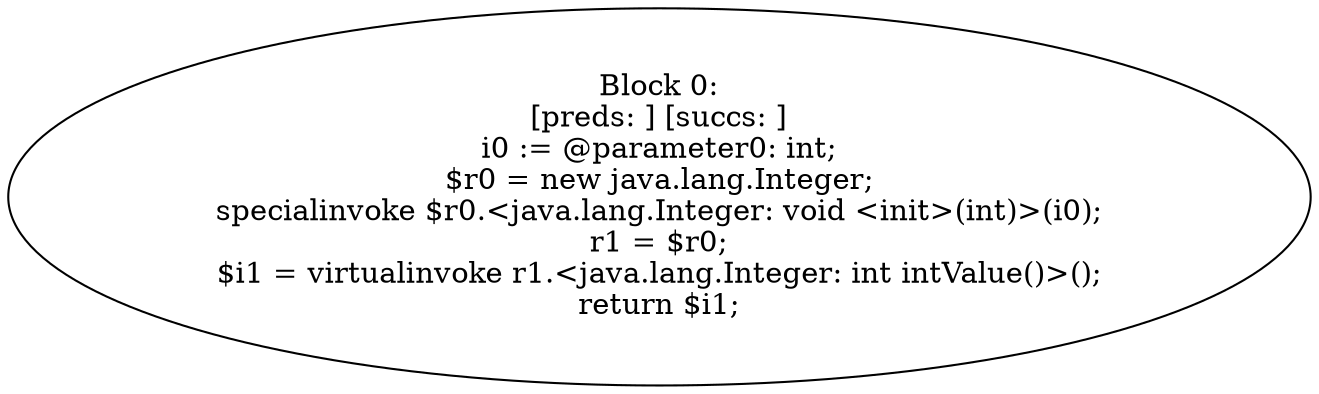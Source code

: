 digraph "unitGraph" {
    "Block 0:
[preds: ] [succs: ]
i0 := @parameter0: int;
$r0 = new java.lang.Integer;
specialinvoke $r0.<java.lang.Integer: void <init>(int)>(i0);
r1 = $r0;
$i1 = virtualinvoke r1.<java.lang.Integer: int intValue()>();
return $i1;
"
}
